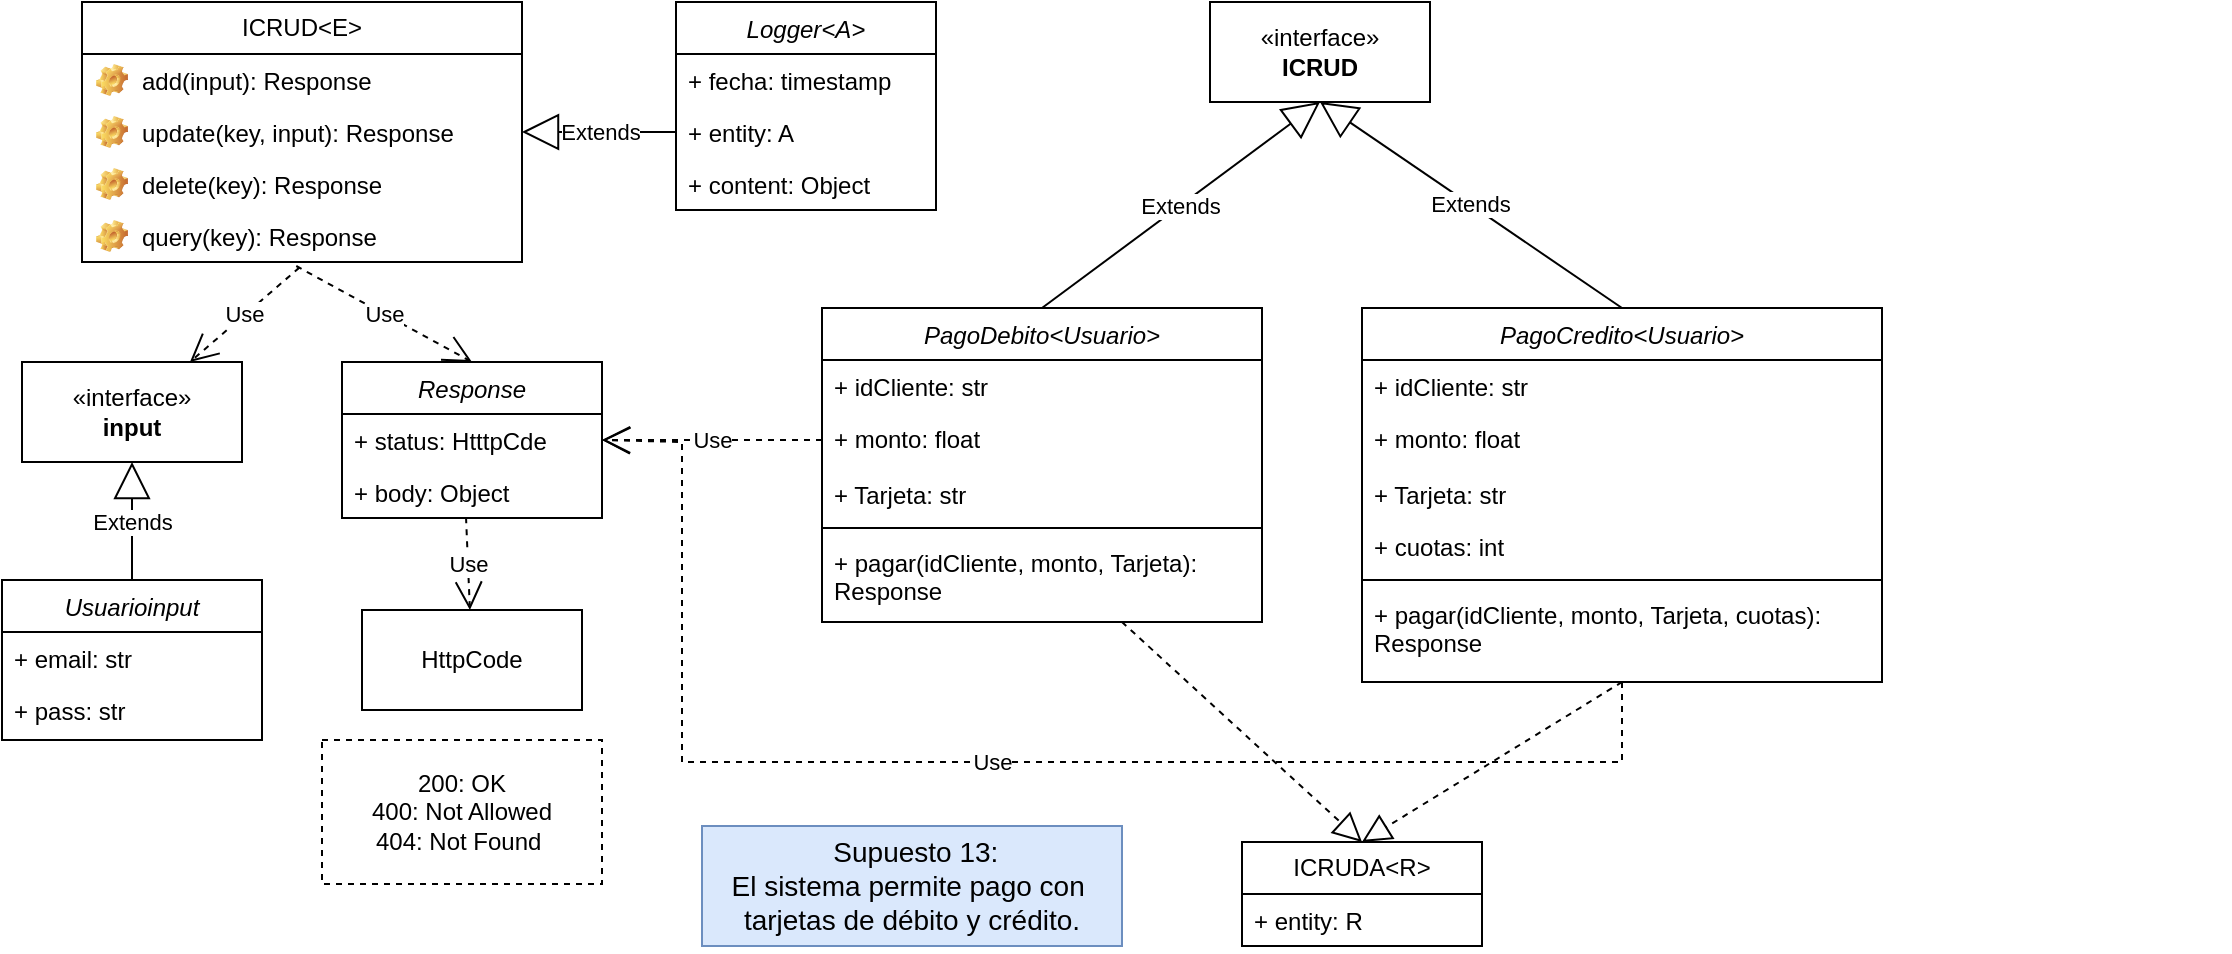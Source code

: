 <mxfile version="28.2.7">
  <diagram id="C5RBs43oDa-KdzZeNtuy" name="Page-1">
    <mxGraphModel dx="597" dy="698" grid="1" gridSize="10" guides="1" tooltips="1" connect="1" arrows="1" fold="1" page="1" pageScale="1" pageWidth="827" pageHeight="1169" math="0" shadow="0">
      <root>
        <mxCell id="WIyWlLk6GJQsqaUBKTNV-0" />
        <mxCell id="WIyWlLk6GJQsqaUBKTNV-1" parent="WIyWlLk6GJQsqaUBKTNV-0" />
        <mxCell id="LfqToXhDLfG2VJ62Q-1i-30" value="&lt;font style=&quot;font-size: 14px;&quot;&gt;&amp;nbsp;Supuesto 13:&lt;/font&gt;&lt;div&gt;&lt;font style=&quot;font-size: 14px;&quot;&gt;El sistema permite pago con&amp;nbsp;&lt;/font&gt;&lt;/div&gt;&lt;div&gt;&lt;font style=&quot;font-size: 14px;&quot;&gt;tarjetas de débito y crédito.&lt;/font&gt;&lt;/div&gt;" style="html=1;whiteSpace=wrap;fillColor=#dae8fc;strokeColor=#6c8ebf;" vertex="1" parent="WIyWlLk6GJQsqaUBKTNV-1">
          <mxGeometry x="1400" y="1012" width="210" height="60" as="geometry" />
        </mxCell>
        <mxCell id="LfqToXhDLfG2VJ62Q-1i-117" value="PagoCredito&lt;Usuario&gt;" style="swimlane;fontStyle=2;align=center;verticalAlign=top;childLayout=stackLayout;horizontal=1;startSize=26;horizontalStack=0;resizeParent=1;resizeLast=0;collapsible=1;marginBottom=0;rounded=0;shadow=0;strokeWidth=1;" vertex="1" parent="WIyWlLk6GJQsqaUBKTNV-1">
          <mxGeometry x="1730" y="753" width="260" height="187" as="geometry">
            <mxRectangle x="230" y="140" width="160" height="26" as="alternateBounds" />
          </mxGeometry>
        </mxCell>
        <mxCell id="LfqToXhDLfG2VJ62Q-1i-118" value="+ idCliente: str" style="text;strokeColor=none;fillColor=none;align=left;verticalAlign=top;spacingLeft=4;spacingRight=4;overflow=hidden;rotatable=0;points=[[0,0.5],[1,0.5]];portConstraint=eastwest;whiteSpace=wrap;html=1;" vertex="1" parent="LfqToXhDLfG2VJ62Q-1i-117">
          <mxGeometry y="26" width="260" height="26" as="geometry" />
        </mxCell>
        <mxCell id="LfqToXhDLfG2VJ62Q-1i-119" value="+ monto: float" style="text;strokeColor=none;fillColor=none;align=left;verticalAlign=top;spacingLeft=4;spacingRight=4;overflow=hidden;rotatable=0;points=[[0,0.5],[1,0.5]];portConstraint=eastwest;whiteSpace=wrap;html=1;" vertex="1" parent="LfqToXhDLfG2VJ62Q-1i-117">
          <mxGeometry y="52" width="260" height="28" as="geometry" />
        </mxCell>
        <mxCell id="LfqToXhDLfG2VJ62Q-1i-120" value="+ Tarjeta: str" style="text;strokeColor=none;fillColor=none;align=left;verticalAlign=top;spacingLeft=4;spacingRight=4;overflow=hidden;rotatable=0;points=[[0,0.5],[1,0.5]];portConstraint=eastwest;whiteSpace=wrap;html=1;" vertex="1" parent="LfqToXhDLfG2VJ62Q-1i-117">
          <mxGeometry y="80" width="260" height="26" as="geometry" />
        </mxCell>
        <mxCell id="LfqToXhDLfG2VJ62Q-1i-164" value="+ cuotas: int" style="text;strokeColor=none;fillColor=none;align=left;verticalAlign=top;spacingLeft=4;spacingRight=4;overflow=hidden;rotatable=0;points=[[0,0.5],[1,0.5]];portConstraint=eastwest;whiteSpace=wrap;html=1;" vertex="1" parent="LfqToXhDLfG2VJ62Q-1i-117">
          <mxGeometry y="106" width="260" height="26" as="geometry" />
        </mxCell>
        <mxCell id="LfqToXhDLfG2VJ62Q-1i-121" value="" style="line;html=1;strokeWidth=1;align=left;verticalAlign=middle;spacingTop=-1;spacingLeft=3;spacingRight=3;rotatable=0;labelPosition=right;points=[];portConstraint=eastwest;" vertex="1" parent="LfqToXhDLfG2VJ62Q-1i-117">
          <mxGeometry y="132" width="260" height="8" as="geometry" />
        </mxCell>
        <mxCell id="LfqToXhDLfG2VJ62Q-1i-122" value="+ pagar(idCliente, monto, Tarjeta, cuotas): Response" style="text;strokeColor=none;fillColor=none;align=left;verticalAlign=top;spacingLeft=4;spacingRight=4;overflow=hidden;rotatable=0;points=[[0,0.5],[1,0.5]];portConstraint=eastwest;whiteSpace=wrap;html=1;" vertex="1" parent="LfqToXhDLfG2VJ62Q-1i-117">
          <mxGeometry y="140" width="260" height="40" as="geometry" />
        </mxCell>
        <mxCell id="LfqToXhDLfG2VJ62Q-1i-123" value="ICRUD&amp;lt;E&amp;gt;" style="swimlane;fontStyle=0;childLayout=stackLayout;horizontal=1;startSize=26;fillColor=none;horizontalStack=0;resizeParent=1;resizeParentMax=0;resizeLast=0;collapsible=1;marginBottom=0;whiteSpace=wrap;html=1;" vertex="1" parent="WIyWlLk6GJQsqaUBKTNV-1">
          <mxGeometry x="1090" y="600" width="220" height="130" as="geometry" />
        </mxCell>
        <mxCell id="LfqToXhDLfG2VJ62Q-1i-124" value="add(input): Response" style="label;fontStyle=0;strokeColor=none;fillColor=none;align=left;verticalAlign=top;overflow=hidden;spacingLeft=28;spacingRight=4;rotatable=0;points=[[0,0.5],[1,0.5]];portConstraint=eastwest;imageWidth=16;imageHeight=16;whiteSpace=wrap;html=1;image=img/clipart/Gear_128x128.png" vertex="1" parent="LfqToXhDLfG2VJ62Q-1i-123">
          <mxGeometry y="26" width="220" height="26" as="geometry" />
        </mxCell>
        <mxCell id="LfqToXhDLfG2VJ62Q-1i-125" value="update(key, input): Response" style="label;fontStyle=0;strokeColor=none;fillColor=none;align=left;verticalAlign=top;overflow=hidden;spacingLeft=28;spacingRight=4;rotatable=0;points=[[0,0.5],[1,0.5]];portConstraint=eastwest;imageWidth=16;imageHeight=16;whiteSpace=wrap;html=1;image=img/clipart/Gear_128x128.png" vertex="1" parent="LfqToXhDLfG2VJ62Q-1i-123">
          <mxGeometry y="52" width="220" height="26" as="geometry" />
        </mxCell>
        <mxCell id="LfqToXhDLfG2VJ62Q-1i-126" value="delete(key): Response" style="label;fontStyle=0;strokeColor=none;fillColor=none;align=left;verticalAlign=top;overflow=hidden;spacingLeft=28;spacingRight=4;rotatable=0;points=[[0,0.5],[1,0.5]];portConstraint=eastwest;imageWidth=16;imageHeight=16;whiteSpace=wrap;html=1;image=img/clipart/Gear_128x128.png" vertex="1" parent="LfqToXhDLfG2VJ62Q-1i-123">
          <mxGeometry y="78" width="220" height="26" as="geometry" />
        </mxCell>
        <mxCell id="LfqToXhDLfG2VJ62Q-1i-127" value="query(key): Response" style="label;fontStyle=0;strokeColor=none;fillColor=none;align=left;verticalAlign=top;overflow=hidden;spacingLeft=28;spacingRight=4;rotatable=0;points=[[0,0.5],[1,0.5]];portConstraint=eastwest;imageWidth=16;imageHeight=16;whiteSpace=wrap;html=1;image=img/clipart/Gear_128x128.png" vertex="1" parent="LfqToXhDLfG2VJ62Q-1i-123">
          <mxGeometry y="104" width="220" height="26" as="geometry" />
        </mxCell>
        <mxCell id="LfqToXhDLfG2VJ62Q-1i-128" value="«interface»&lt;br&gt;&lt;b&gt;input&lt;/b&gt;" style="html=1;whiteSpace=wrap;" vertex="1" parent="WIyWlLk6GJQsqaUBKTNV-1">
          <mxGeometry x="1060" y="780" width="110" height="50" as="geometry" />
        </mxCell>
        <mxCell id="LfqToXhDLfG2VJ62Q-1i-129" value="Use" style="endArrow=open;endSize=12;dashed=1;html=1;rounded=0;exitX=0.494;exitY=1.108;exitDx=0;exitDy=0;exitPerimeter=0;" edge="1" parent="WIyWlLk6GJQsqaUBKTNV-1" source="LfqToXhDLfG2VJ62Q-1i-127" target="LfqToXhDLfG2VJ62Q-1i-128">
          <mxGeometry width="160" relative="1" as="geometry">
            <mxPoint x="1240" y="830" as="sourcePoint" />
            <mxPoint x="1160" y="820" as="targetPoint" />
          </mxGeometry>
        </mxCell>
        <mxCell id="LfqToXhDLfG2VJ62Q-1i-130" value="Usuarioinput" style="swimlane;fontStyle=2;align=center;verticalAlign=top;childLayout=stackLayout;horizontal=1;startSize=26;horizontalStack=0;resizeParent=1;resizeLast=0;collapsible=1;marginBottom=0;rounded=0;shadow=0;strokeWidth=1;" vertex="1" parent="WIyWlLk6GJQsqaUBKTNV-1">
          <mxGeometry x="1050" y="889" width="130" height="80" as="geometry">
            <mxRectangle x="230" y="140" width="160" height="26" as="alternateBounds" />
          </mxGeometry>
        </mxCell>
        <mxCell id="LfqToXhDLfG2VJ62Q-1i-131" value="+ email: str" style="text;strokeColor=none;fillColor=none;align=left;verticalAlign=top;spacingLeft=4;spacingRight=4;overflow=hidden;rotatable=0;points=[[0,0.5],[1,0.5]];portConstraint=eastwest;whiteSpace=wrap;html=1;" vertex="1" parent="LfqToXhDLfG2VJ62Q-1i-130">
          <mxGeometry y="26" width="130" height="26" as="geometry" />
        </mxCell>
        <mxCell id="LfqToXhDLfG2VJ62Q-1i-132" value="+ pass: str" style="text;strokeColor=none;fillColor=none;align=left;verticalAlign=top;spacingLeft=4;spacingRight=4;overflow=hidden;rotatable=0;points=[[0,0.5],[1,0.5]];portConstraint=eastwest;whiteSpace=wrap;html=1;" vertex="1" parent="LfqToXhDLfG2VJ62Q-1i-130">
          <mxGeometry y="52" width="130" height="20" as="geometry" />
        </mxCell>
        <mxCell id="LfqToXhDLfG2VJ62Q-1i-133" value="Extends" style="endArrow=block;endSize=16;endFill=0;html=1;rounded=0;exitX=0.5;exitY=0;exitDx=0;exitDy=0;entryX=0.5;entryY=1;entryDx=0;entryDy=0;" edge="1" parent="WIyWlLk6GJQsqaUBKTNV-1" source="LfqToXhDLfG2VJ62Q-1i-130" target="LfqToXhDLfG2VJ62Q-1i-128">
          <mxGeometry width="160" relative="1" as="geometry">
            <mxPoint x="1290" y="830" as="sourcePoint" />
            <mxPoint x="1450" y="830" as="targetPoint" />
          </mxGeometry>
        </mxCell>
        <mxCell id="LfqToXhDLfG2VJ62Q-1i-134" value="Response" style="swimlane;fontStyle=2;align=center;verticalAlign=top;childLayout=stackLayout;horizontal=1;startSize=26;horizontalStack=0;resizeParent=1;resizeLast=0;collapsible=1;marginBottom=0;rounded=0;shadow=0;strokeWidth=1;" vertex="1" parent="WIyWlLk6GJQsqaUBKTNV-1">
          <mxGeometry x="1220" y="780" width="130" height="78" as="geometry">
            <mxRectangle x="230" y="140" width="160" height="26" as="alternateBounds" />
          </mxGeometry>
        </mxCell>
        <mxCell id="LfqToXhDLfG2VJ62Q-1i-135" value="+ status: HtttpCde" style="text;strokeColor=none;fillColor=none;align=left;verticalAlign=top;spacingLeft=4;spacingRight=4;overflow=hidden;rotatable=0;points=[[0,0.5],[1,0.5]];portConstraint=eastwest;whiteSpace=wrap;html=1;" vertex="1" parent="LfqToXhDLfG2VJ62Q-1i-134">
          <mxGeometry y="26" width="130" height="26" as="geometry" />
        </mxCell>
        <mxCell id="LfqToXhDLfG2VJ62Q-1i-136" value="+ body: Object" style="text;strokeColor=none;fillColor=none;align=left;verticalAlign=top;spacingLeft=4;spacingRight=4;overflow=hidden;rotatable=0;points=[[0,0.5],[1,0.5]];portConstraint=eastwest;whiteSpace=wrap;html=1;" vertex="1" parent="LfqToXhDLfG2VJ62Q-1i-134">
          <mxGeometry y="52" width="130" height="26" as="geometry" />
        </mxCell>
        <mxCell id="LfqToXhDLfG2VJ62Q-1i-137" value="Use" style="endArrow=open;endSize=12;dashed=1;html=1;rounded=0;entryX=0.5;entryY=0;entryDx=0;entryDy=0;exitX=0.487;exitY=1.077;exitDx=0;exitDy=0;exitPerimeter=0;" edge="1" parent="WIyWlLk6GJQsqaUBKTNV-1" source="LfqToXhDLfG2VJ62Q-1i-127" target="LfqToXhDLfG2VJ62Q-1i-134">
          <mxGeometry width="160" relative="1" as="geometry">
            <mxPoint x="1200" y="740" as="sourcePoint" />
            <mxPoint x="1180" y="787" as="targetPoint" />
          </mxGeometry>
        </mxCell>
        <mxCell id="LfqToXhDLfG2VJ62Q-1i-138" value="HttpCode" style="html=1;whiteSpace=wrap;" vertex="1" parent="WIyWlLk6GJQsqaUBKTNV-1">
          <mxGeometry x="1230" y="904" width="110" height="50" as="geometry" />
        </mxCell>
        <mxCell id="LfqToXhDLfG2VJ62Q-1i-139" value="Use" style="endArrow=open;endSize=12;dashed=1;html=1;rounded=0;exitX=0.477;exitY=0.985;exitDx=0;exitDy=0;exitPerimeter=0;" edge="1" parent="WIyWlLk6GJQsqaUBKTNV-1" source="LfqToXhDLfG2VJ62Q-1i-136" target="LfqToXhDLfG2VJ62Q-1i-138">
          <mxGeometry width="160" relative="1" as="geometry">
            <mxPoint x="1515" y="860" as="sourcePoint" />
            <mxPoint x="1460" y="907" as="targetPoint" />
          </mxGeometry>
        </mxCell>
        <mxCell id="LfqToXhDLfG2VJ62Q-1i-140" value="«interface»&lt;br&gt;&lt;b&gt;ICRUD&lt;/b&gt;" style="html=1;whiteSpace=wrap;" vertex="1" parent="WIyWlLk6GJQsqaUBKTNV-1">
          <mxGeometry x="1654" y="600" width="110" height="50" as="geometry" />
        </mxCell>
        <mxCell id="LfqToXhDLfG2VJ62Q-1i-141" value="Extends" style="endArrow=block;endSize=16;endFill=0;html=1;rounded=0;exitX=0.5;exitY=0;exitDx=0;exitDy=0;entryX=0.5;entryY=1;entryDx=0;entryDy=0;" edge="1" parent="WIyWlLk6GJQsqaUBKTNV-1" source="LfqToXhDLfG2VJ62Q-1i-117" target="LfqToXhDLfG2VJ62Q-1i-140">
          <mxGeometry width="160" relative="1" as="geometry">
            <mxPoint x="1510" y="870" as="sourcePoint" />
            <mxPoint x="1510" y="810" as="targetPoint" />
            <Array as="points" />
          </mxGeometry>
        </mxCell>
        <mxCell id="LfqToXhDLfG2VJ62Q-1i-142" value="Use" style="endArrow=open;endSize=12;dashed=1;html=1;rounded=0;entryX=1;entryY=0.5;entryDx=0;entryDy=0;" edge="1" parent="WIyWlLk6GJQsqaUBKTNV-1" target="LfqToXhDLfG2VJ62Q-1i-135">
          <mxGeometry width="160" relative="1" as="geometry">
            <mxPoint x="1860" y="940" as="sourcePoint" />
            <mxPoint x="1508" y="908" as="targetPoint" />
            <Array as="points">
              <mxPoint x="1860" y="980" />
              <mxPoint x="1390" y="980" />
              <mxPoint x="1390" y="820" />
            </Array>
          </mxGeometry>
        </mxCell>
        <mxCell id="LfqToXhDLfG2VJ62Q-1i-143" value="200: OK&lt;div&gt;400: Not Allowed&lt;/div&gt;&lt;div&gt;&lt;div&gt;404: Not Found&amp;nbsp;&lt;/div&gt;&lt;/div&gt;" style="html=1;whiteSpace=wrap;dashed=1;" vertex="1" parent="WIyWlLk6GJQsqaUBKTNV-1">
          <mxGeometry x="1210" y="969" width="140" height="72" as="geometry" />
        </mxCell>
        <mxCell id="LfqToXhDLfG2VJ62Q-1i-144" value="Logger&lt;A&gt;" style="swimlane;fontStyle=2;align=center;verticalAlign=top;childLayout=stackLayout;horizontal=1;startSize=26;horizontalStack=0;resizeParent=1;resizeLast=0;collapsible=1;marginBottom=0;rounded=0;shadow=0;strokeWidth=1;" vertex="1" parent="WIyWlLk6GJQsqaUBKTNV-1">
          <mxGeometry x="1387" y="600" width="130" height="104" as="geometry">
            <mxRectangle x="230" y="140" width="160" height="26" as="alternateBounds" />
          </mxGeometry>
        </mxCell>
        <mxCell id="LfqToXhDLfG2VJ62Q-1i-145" value="+ fecha: timestamp" style="text;strokeColor=none;fillColor=none;align=left;verticalAlign=top;spacingLeft=4;spacingRight=4;overflow=hidden;rotatable=0;points=[[0,0.5],[1,0.5]];portConstraint=eastwest;whiteSpace=wrap;html=1;" vertex="1" parent="LfqToXhDLfG2VJ62Q-1i-144">
          <mxGeometry y="26" width="130" height="26" as="geometry" />
        </mxCell>
        <mxCell id="LfqToXhDLfG2VJ62Q-1i-146" value="+ entity: A" style="text;strokeColor=none;fillColor=none;align=left;verticalAlign=top;spacingLeft=4;spacingRight=4;overflow=hidden;rotatable=0;points=[[0,0.5],[1,0.5]];portConstraint=eastwest;whiteSpace=wrap;html=1;" vertex="1" parent="LfqToXhDLfG2VJ62Q-1i-144">
          <mxGeometry y="52" width="130" height="26" as="geometry" />
        </mxCell>
        <mxCell id="LfqToXhDLfG2VJ62Q-1i-147" value="+ content: Object" style="text;strokeColor=none;fillColor=none;align=left;verticalAlign=top;spacingLeft=4;spacingRight=4;overflow=hidden;rotatable=0;points=[[0,0.5],[1,0.5]];portConstraint=eastwest;whiteSpace=wrap;html=1;" vertex="1" parent="LfqToXhDLfG2VJ62Q-1i-144">
          <mxGeometry y="78" width="130" height="26" as="geometry" />
        </mxCell>
        <mxCell id="LfqToXhDLfG2VJ62Q-1i-148" value="Extends" style="endArrow=block;endSize=16;endFill=0;html=1;rounded=0;exitX=0;exitY=0.5;exitDx=0;exitDy=0;" edge="1" parent="WIyWlLk6GJQsqaUBKTNV-1" source="LfqToXhDLfG2VJ62Q-1i-146">
          <mxGeometry width="160" relative="1" as="geometry">
            <mxPoint x="1330" y="844" as="sourcePoint" />
            <mxPoint x="1310" y="665" as="targetPoint" />
          </mxGeometry>
        </mxCell>
        <mxCell id="LfqToXhDLfG2VJ62Q-1i-149" value="PagoDebito&lt;Usuario&gt;" style="swimlane;fontStyle=2;align=center;verticalAlign=top;childLayout=stackLayout;horizontal=1;startSize=26;horizontalStack=0;resizeParent=1;resizeLast=0;collapsible=1;marginBottom=0;rounded=0;shadow=0;strokeWidth=1;" vertex="1" parent="WIyWlLk6GJQsqaUBKTNV-1">
          <mxGeometry x="1460" y="753" width="220" height="157" as="geometry">
            <mxRectangle x="230" y="140" width="160" height="26" as="alternateBounds" />
          </mxGeometry>
        </mxCell>
        <mxCell id="LfqToXhDLfG2VJ62Q-1i-150" value="+ idCliente: str" style="text;strokeColor=none;fillColor=none;align=left;verticalAlign=top;spacingLeft=4;spacingRight=4;overflow=hidden;rotatable=0;points=[[0,0.5],[1,0.5]];portConstraint=eastwest;whiteSpace=wrap;html=1;" vertex="1" parent="LfqToXhDLfG2VJ62Q-1i-149">
          <mxGeometry y="26" width="220" height="26" as="geometry" />
        </mxCell>
        <mxCell id="LfqToXhDLfG2VJ62Q-1i-151" value="+ monto: float" style="text;strokeColor=none;fillColor=none;align=left;verticalAlign=top;spacingLeft=4;spacingRight=4;overflow=hidden;rotatable=0;points=[[0,0.5],[1,0.5]];portConstraint=eastwest;whiteSpace=wrap;html=1;" vertex="1" parent="LfqToXhDLfG2VJ62Q-1i-149">
          <mxGeometry y="52" width="220" height="28" as="geometry" />
        </mxCell>
        <mxCell id="LfqToXhDLfG2VJ62Q-1i-152" value="+ Tarjeta: str" style="text;strokeColor=none;fillColor=none;align=left;verticalAlign=top;spacingLeft=4;spacingRight=4;overflow=hidden;rotatable=0;points=[[0,0.5],[1,0.5]];portConstraint=eastwest;whiteSpace=wrap;html=1;" vertex="1" parent="LfqToXhDLfG2VJ62Q-1i-149">
          <mxGeometry y="80" width="220" height="26" as="geometry" />
        </mxCell>
        <mxCell id="LfqToXhDLfG2VJ62Q-1i-155" value="" style="line;html=1;strokeWidth=1;align=left;verticalAlign=middle;spacingTop=-1;spacingLeft=3;spacingRight=3;rotatable=0;labelPosition=right;points=[];portConstraint=eastwest;" vertex="1" parent="LfqToXhDLfG2VJ62Q-1i-149">
          <mxGeometry y="106" width="220" height="8" as="geometry" />
        </mxCell>
        <mxCell id="LfqToXhDLfG2VJ62Q-1i-156" value="+ pagar(idCliente, monto, Tarjeta): Response" style="text;strokeColor=none;fillColor=none;align=left;verticalAlign=top;spacingLeft=4;spacingRight=4;overflow=hidden;rotatable=0;points=[[0,0.5],[1,0.5]];portConstraint=eastwest;whiteSpace=wrap;html=1;" vertex="1" parent="LfqToXhDLfG2VJ62Q-1i-149">
          <mxGeometry y="114" width="220" height="36" as="geometry" />
        </mxCell>
        <mxCell id="LfqToXhDLfG2VJ62Q-1i-157" value="Use" style="endArrow=open;endSize=12;dashed=1;html=1;rounded=0;entryX=1;entryY=0.5;entryDx=0;entryDy=0;exitX=0;exitY=0.5;exitDx=0;exitDy=0;" edge="1" parent="WIyWlLk6GJQsqaUBKTNV-1" source="LfqToXhDLfG2VJ62Q-1i-151" target="LfqToXhDLfG2VJ62Q-1i-135">
          <mxGeometry width="160" relative="1" as="geometry">
            <mxPoint x="1525" y="987" as="sourcePoint" />
            <mxPoint x="1410" y="940" as="targetPoint" />
            <Array as="points" />
          </mxGeometry>
        </mxCell>
        <mxCell id="LfqToXhDLfG2VJ62Q-1i-158" value="Extends" style="endArrow=block;endSize=16;endFill=0;html=1;rounded=0;exitX=0.5;exitY=0;exitDx=0;exitDy=0;entryX=0.5;entryY=1;entryDx=0;entryDy=0;" edge="1" parent="WIyWlLk6GJQsqaUBKTNV-1" source="LfqToXhDLfG2VJ62Q-1i-149" target="LfqToXhDLfG2VJ62Q-1i-140">
          <mxGeometry width="160" relative="1" as="geometry">
            <mxPoint x="1810" y="830" as="sourcePoint" />
            <mxPoint x="1820" y="700" as="targetPoint" />
          </mxGeometry>
        </mxCell>
        <mxCell id="LfqToXhDLfG2VJ62Q-1i-159" style="edgeStyle=none;curved=1;rounded=0;orthogonalLoop=1;jettySize=auto;html=1;exitX=0.75;exitY=0;exitDx=0;exitDy=0;fontSize=12;startSize=8;endSize=8;" edge="1" parent="WIyWlLk6GJQsqaUBKTNV-1">
          <mxGeometry relative="1" as="geometry">
            <mxPoint x="2153.25" y="889" as="sourcePoint" />
            <mxPoint x="2153.25" y="889" as="targetPoint" />
          </mxGeometry>
        </mxCell>
        <mxCell id="LfqToXhDLfG2VJ62Q-1i-160" value="ICRUDA&amp;lt;R&amp;gt;" style="swimlane;fontStyle=0;childLayout=stackLayout;horizontal=1;startSize=26;fillColor=none;horizontalStack=0;resizeParent=1;resizeParentMax=0;resizeLast=0;collapsible=1;marginBottom=0;whiteSpace=wrap;html=1;" vertex="1" parent="WIyWlLk6GJQsqaUBKTNV-1">
          <mxGeometry x="1670" y="1020" width="120" height="52" as="geometry" />
        </mxCell>
        <mxCell id="LfqToXhDLfG2VJ62Q-1i-161" value="+ entity: R" style="text;strokeColor=none;fillColor=none;align=left;verticalAlign=top;spacingLeft=4;spacingRight=4;overflow=hidden;rotatable=0;points=[[0,0.5],[1,0.5]];portConstraint=eastwest;whiteSpace=wrap;html=1;" vertex="1" parent="LfqToXhDLfG2VJ62Q-1i-160">
          <mxGeometry y="26" width="120" height="26" as="geometry" />
        </mxCell>
        <mxCell id="LfqToXhDLfG2VJ62Q-1i-162" value="" style="endArrow=block;dashed=1;endFill=0;endSize=12;html=1;rounded=0;fontSize=12;curved=1;entryX=0.5;entryY=0;entryDx=0;entryDy=0;" edge="1" parent="WIyWlLk6GJQsqaUBKTNV-1" target="LfqToXhDLfG2VJ62Q-1i-160">
          <mxGeometry width="160" relative="1" as="geometry">
            <mxPoint x="1860" y="940" as="sourcePoint" />
            <mxPoint x="1950" y="1020" as="targetPoint" />
          </mxGeometry>
        </mxCell>
        <mxCell id="LfqToXhDLfG2VJ62Q-1i-163" value="" style="endArrow=block;dashed=1;endFill=0;endSize=12;html=1;rounded=0;fontSize=12;curved=1;entryX=0.5;entryY=0;entryDx=0;entryDy=0;" edge="1" parent="WIyWlLk6GJQsqaUBKTNV-1" target="LfqToXhDLfG2VJ62Q-1i-160">
          <mxGeometry width="160" relative="1" as="geometry">
            <mxPoint x="1610" y="910" as="sourcePoint" />
            <mxPoint x="1822" y="1043" as="targetPoint" />
          </mxGeometry>
        </mxCell>
      </root>
    </mxGraphModel>
  </diagram>
</mxfile>
